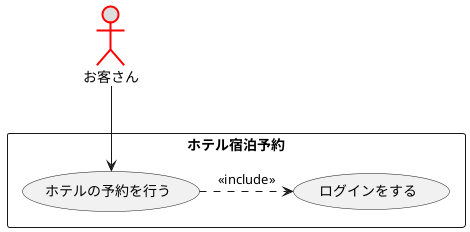 @startuml ユースケース図
actor お客さん #DDDDDD;line:Red;line.bold;
rectangle ホテル宿泊予約{
usecase ホテルの予約を行う
usecase ログインをする
}
お客さん --> ホテルの予約を行う
ホテルの予約を行う.> ログインをする: << include >>
@enduml